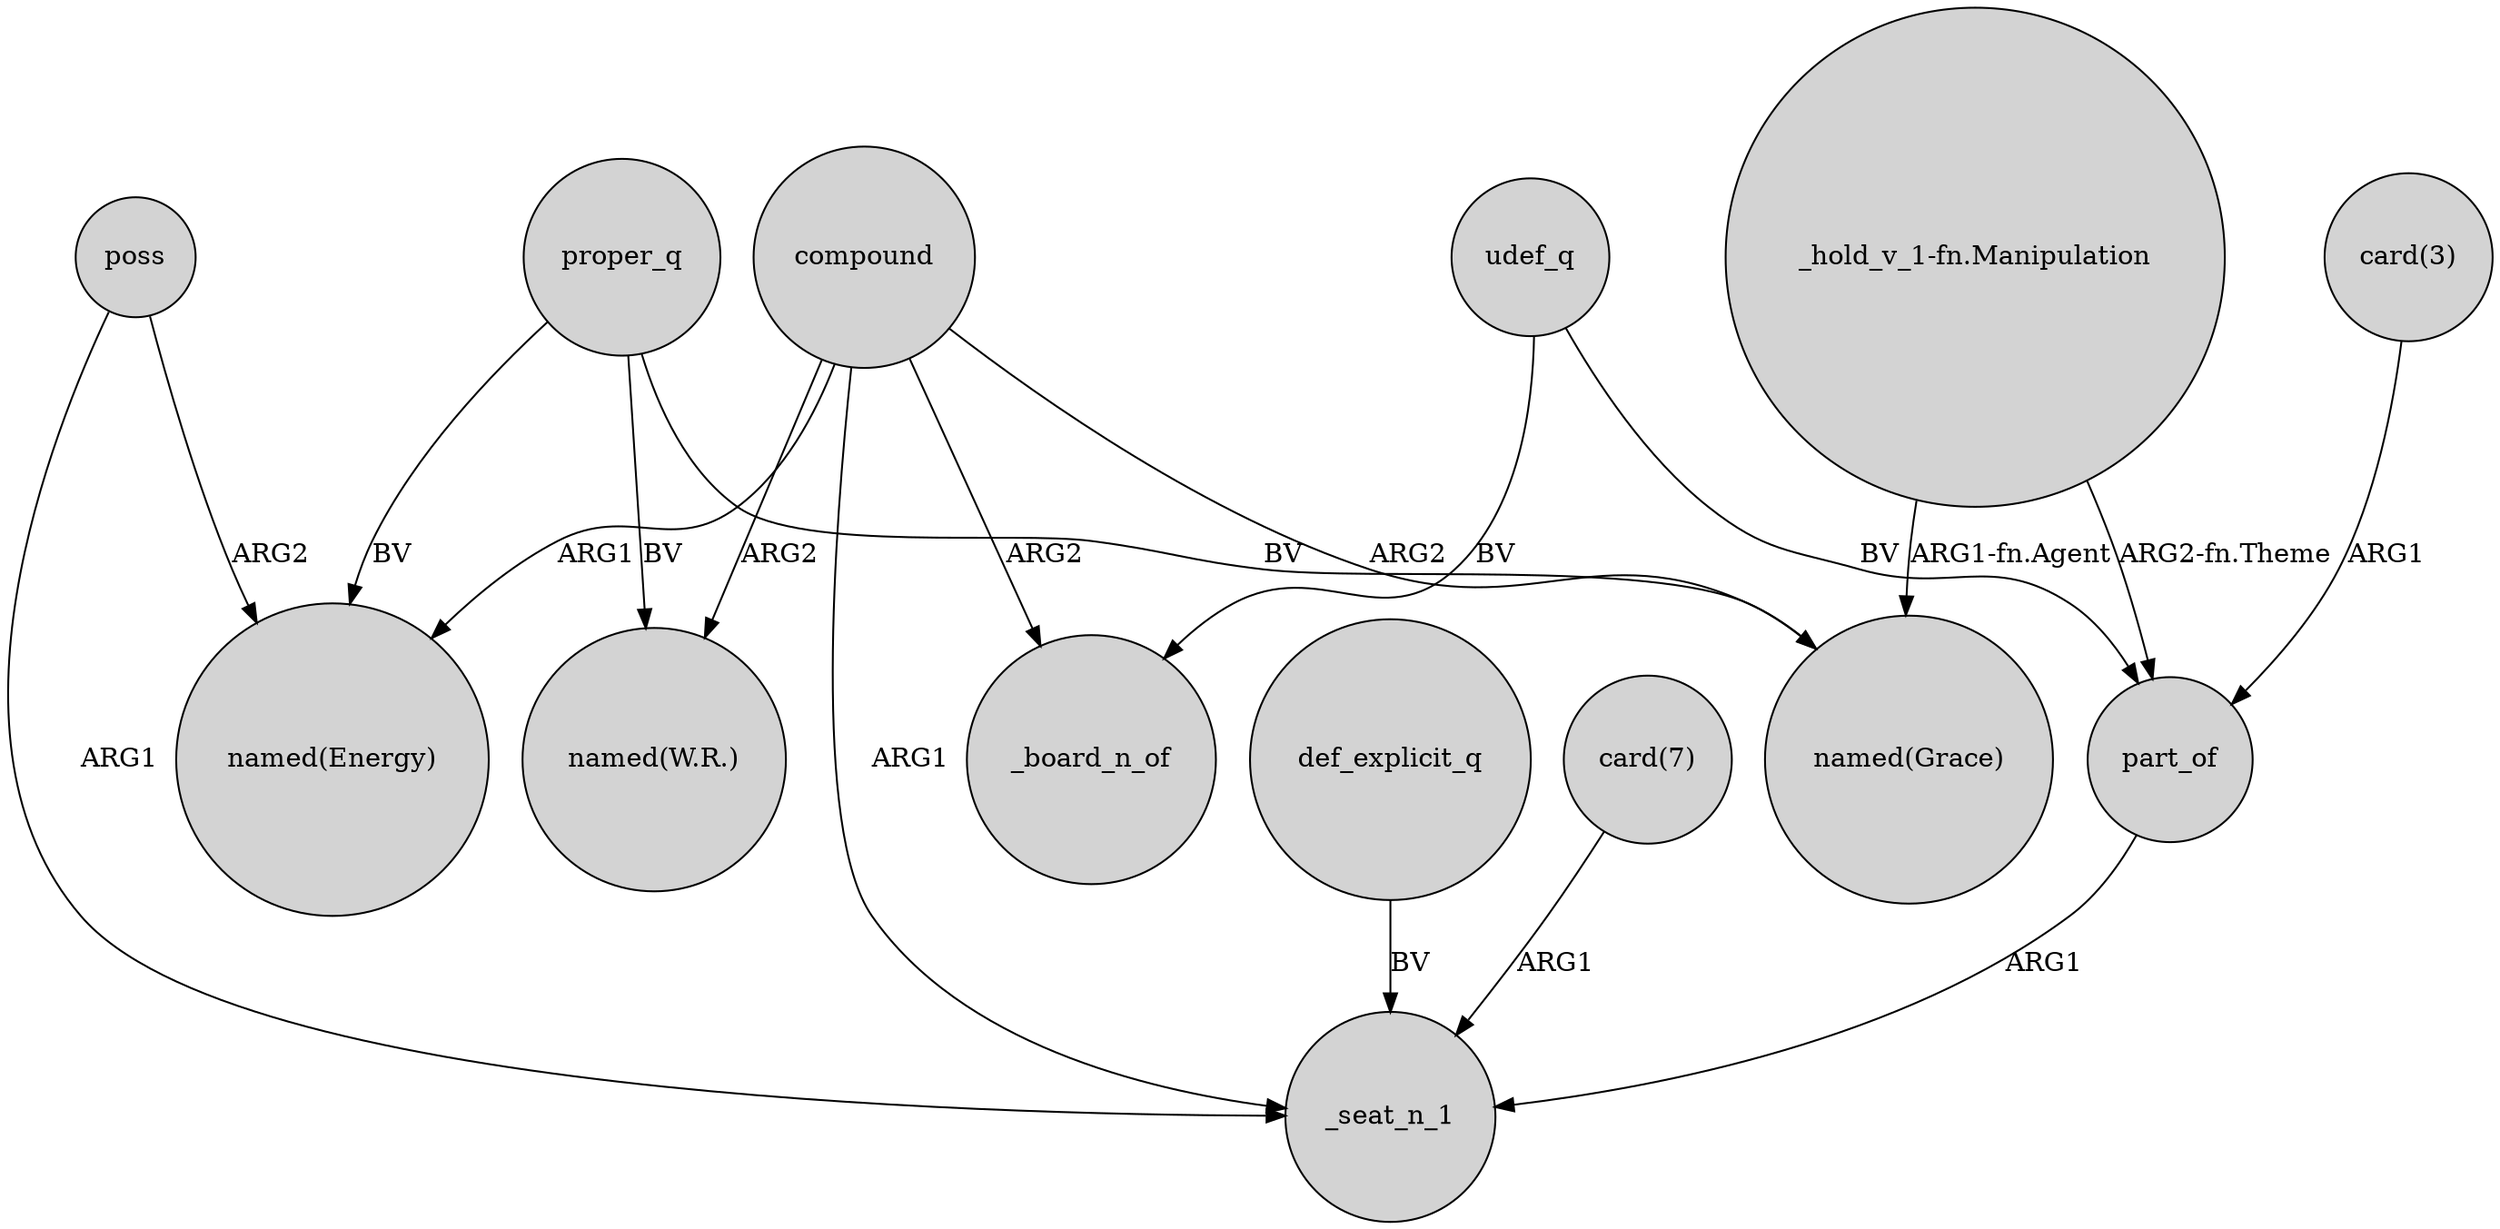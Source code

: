 digraph {
	node [shape=circle style=filled]
	proper_q -> "named(W.R.)" [label=BV]
	poss -> "named(Energy)" [label=ARG2]
	udef_q -> _board_n_of [label=BV]
	"card(3)" -> part_of [label=ARG1]
	udef_q -> part_of [label=BV]
	poss -> _seat_n_1 [label=ARG1]
	compound -> _seat_n_1 [label=ARG1]
	"_hold_v_1-fn.Manipulation" -> part_of [label="ARG2-fn.Theme"]
	"_hold_v_1-fn.Manipulation" -> "named(Grace)" [label="ARG1-fn.Agent"]
	compound -> "named(W.R.)" [label=ARG2]
	def_explicit_q -> _seat_n_1 [label=BV]
	"card(7)" -> _seat_n_1 [label=ARG1]
	compound -> "named(Grace)" [label=ARG2]
	proper_q -> "named(Energy)" [label=BV]
	part_of -> _seat_n_1 [label=ARG1]
	proper_q -> "named(Grace)" [label=BV]
	compound -> _board_n_of [label=ARG2]
	compound -> "named(Energy)" [label=ARG1]
}
